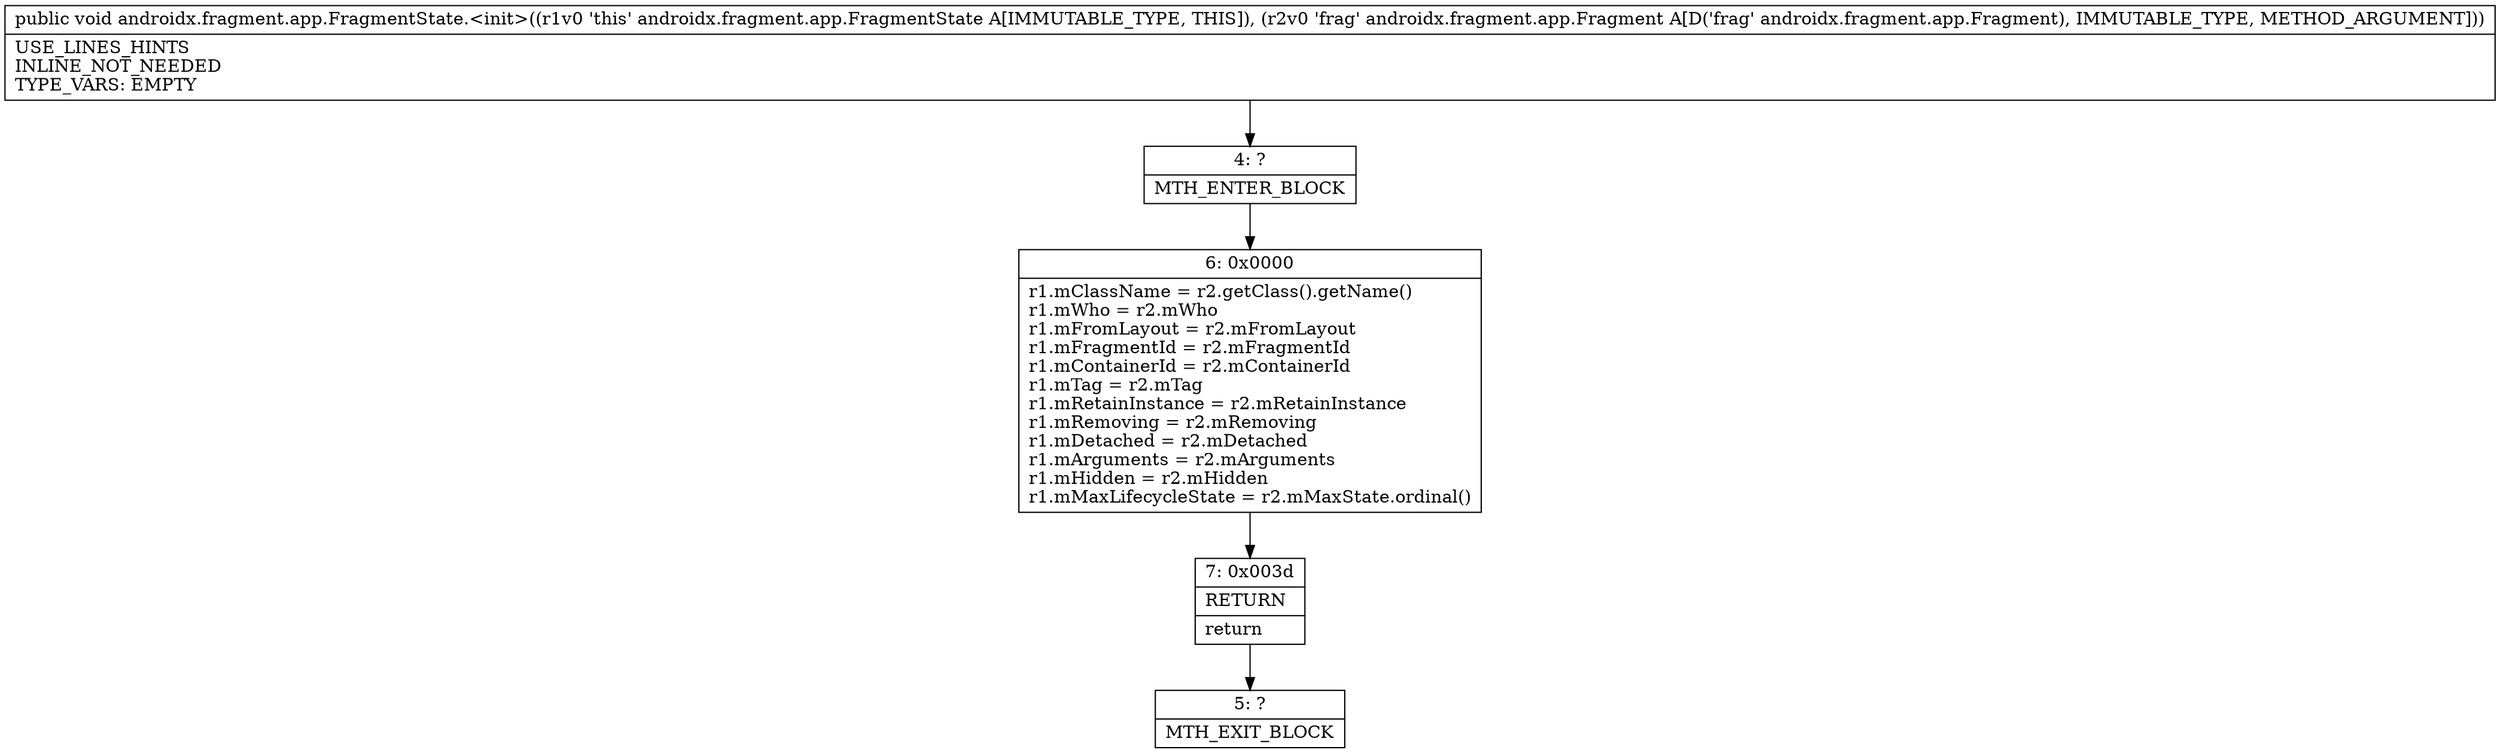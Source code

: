 digraph "CFG forandroidx.fragment.app.FragmentState.\<init\>(Landroidx\/fragment\/app\/Fragment;)V" {
Node_4 [shape=record,label="{4\:\ ?|MTH_ENTER_BLOCK\l}"];
Node_6 [shape=record,label="{6\:\ 0x0000|r1.mClassName = r2.getClass().getName()\lr1.mWho = r2.mWho\lr1.mFromLayout = r2.mFromLayout\lr1.mFragmentId = r2.mFragmentId\lr1.mContainerId = r2.mContainerId\lr1.mTag = r2.mTag\lr1.mRetainInstance = r2.mRetainInstance\lr1.mRemoving = r2.mRemoving\lr1.mDetached = r2.mDetached\lr1.mArguments = r2.mArguments\lr1.mHidden = r2.mHidden\lr1.mMaxLifecycleState = r2.mMaxState.ordinal()\l}"];
Node_7 [shape=record,label="{7\:\ 0x003d|RETURN\l|return\l}"];
Node_5 [shape=record,label="{5\:\ ?|MTH_EXIT_BLOCK\l}"];
MethodNode[shape=record,label="{public void androidx.fragment.app.FragmentState.\<init\>((r1v0 'this' androidx.fragment.app.FragmentState A[IMMUTABLE_TYPE, THIS]), (r2v0 'frag' androidx.fragment.app.Fragment A[D('frag' androidx.fragment.app.Fragment), IMMUTABLE_TYPE, METHOD_ARGUMENT]))  | USE_LINES_HINTS\lINLINE_NOT_NEEDED\lTYPE_VARS: EMPTY\l}"];
MethodNode -> Node_4;Node_4 -> Node_6;
Node_6 -> Node_7;
Node_7 -> Node_5;
}

